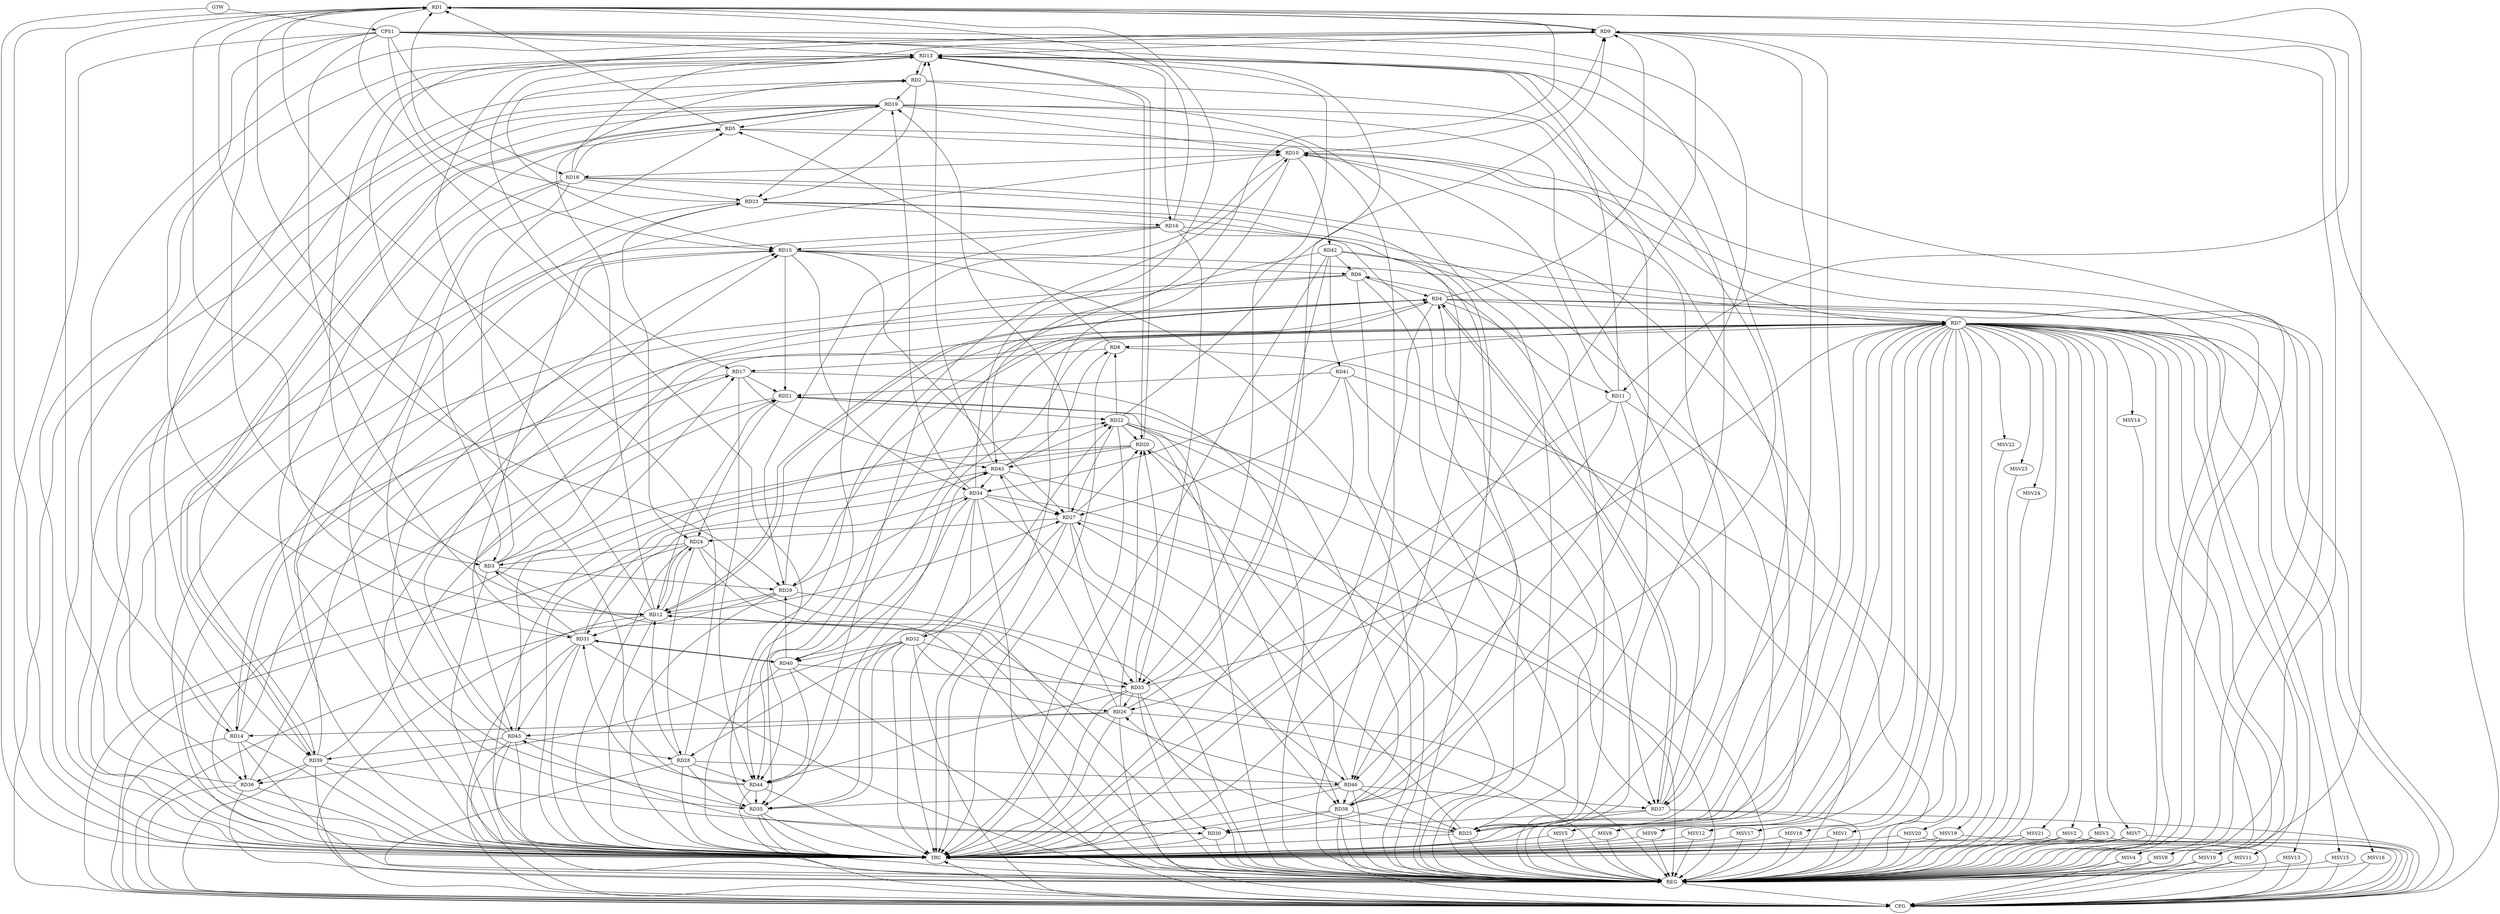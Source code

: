strict digraph G {
  RD1 [ label="RD1" ];
  RD2 [ label="RD2" ];
  RD3 [ label="RD3" ];
  RD4 [ label="RD4" ];
  RD5 [ label="RD5" ];
  RD6 [ label="RD6" ];
  RD7 [ label="RD7" ];
  RD8 [ label="RD8" ];
  RD9 [ label="RD9" ];
  RD10 [ label="RD10" ];
  RD11 [ label="RD11" ];
  RD12 [ label="RD12" ];
  RD13 [ label="RD13" ];
  RD14 [ label="RD14" ];
  RD15 [ label="RD15" ];
  RD16 [ label="RD16" ];
  RD17 [ label="RD17" ];
  RD18 [ label="RD18" ];
  RD19 [ label="RD19" ];
  RD20 [ label="RD20" ];
  RD21 [ label="RD21" ];
  RD22 [ label="RD22" ];
  RD23 [ label="RD23" ];
  RD24 [ label="RD24" ];
  RD25 [ label="RD25" ];
  RD26 [ label="RD26" ];
  RD27 [ label="RD27" ];
  RD28 [ label="RD28" ];
  RD29 [ label="RD29" ];
  RD30 [ label="RD30" ];
  RD31 [ label="RD31" ];
  RD32 [ label="RD32" ];
  RD33 [ label="RD33" ];
  RD34 [ label="RD34" ];
  RD35 [ label="RD35" ];
  RD36 [ label="RD36" ];
  RD37 [ label="RD37" ];
  RD38 [ label="RD38" ];
  RD39 [ label="RD39" ];
  RD40 [ label="RD40" ];
  RD41 [ label="RD41" ];
  RD42 [ label="RD42" ];
  RD43 [ label="RD43" ];
  RD44 [ label="RD44" ];
  RD45 [ label="RD45" ];
  RD46 [ label="RD46" ];
  CPS1 [ label="CPS1" ];
  GTW [ label="GTW" ];
  REG [ label="REG" ];
  CFG [ label="CFG" ];
  TRC [ label="TRC" ];
  MSV1 [ label="MSV1" ];
  MSV2 [ label="MSV2" ];
  MSV3 [ label="MSV3" ];
  MSV4 [ label="MSV4" ];
  MSV5 [ label="MSV5" ];
  MSV6 [ label="MSV6" ];
  MSV7 [ label="MSV7" ];
  MSV8 [ label="MSV8" ];
  MSV9 [ label="MSV9" ];
  MSV10 [ label="MSV10" ];
  MSV11 [ label="MSV11" ];
  MSV12 [ label="MSV12" ];
  MSV13 [ label="MSV13" ];
  MSV14 [ label="MSV14" ];
  MSV15 [ label="MSV15" ];
  MSV16 [ label="MSV16" ];
  MSV17 [ label="MSV17" ];
  MSV18 [ label="MSV18" ];
  MSV19 [ label="MSV19" ];
  MSV20 [ label="MSV20" ];
  MSV21 [ label="MSV21" ];
  MSV22 [ label="MSV22" ];
  MSV23 [ label="MSV23" ];
  MSV24 [ label="MSV24" ];
  RD5 -> RD1;
  RD1 -> RD9;
  RD9 -> RD1;
  RD1 -> RD11;
  RD1 -> RD12;
  RD16 -> RD1;
  RD23 -> RD1;
  RD28 -> RD1;
  RD1 -> RD29;
  RD34 -> RD1;
  RD1 -> RD35;
  RD36 -> RD1;
  RD44 -> RD1;
  RD1 -> RD45;
  RD12 -> RD2;
  RD2 -> RD13;
  RD13 -> RD2;
  RD14 -> RD2;
  RD2 -> RD19;
  RD2 -> RD23;
  RD2 -> RD25;
  RD3 -> RD5;
  RD3 -> RD7;
  RD3 -> RD9;
  RD13 -> RD3;
  RD3 -> RD17;
  RD24 -> RD3;
  RD3 -> RD29;
  RD31 -> RD3;
  RD6 -> RD4;
  RD4 -> RD7;
  RD4 -> RD9;
  RD4 -> RD11;
  RD4 -> RD12;
  RD12 -> RD4;
  RD14 -> RD4;
  RD25 -> RD4;
  RD29 -> RD4;
  RD36 -> RD4;
  RD4 -> RD37;
  RD37 -> RD4;
  RD4 -> RD44;
  RD8 -> RD5;
  RD5 -> RD10;
  RD18 -> RD5;
  RD19 -> RD5;
  RD6 -> RD14;
  RD15 -> RD6;
  RD6 -> RD25;
  RD37 -> RD6;
  RD42 -> RD6;
  RD7 -> RD8;
  RD7 -> RD10;
  RD15 -> RD7;
  RD25 -> RD7;
  RD7 -> RD29;
  RD33 -> RD7;
  RD7 -> RD34;
  RD7 -> RD40;
  RD7 -> RD43;
  RD7 -> RD44;
  RD8 -> RD17;
  RD22 -> RD8;
  RD45 -> RD8;
  RD10 -> RD9;
  RD9 -> RD13;
  RD9 -> RD14;
  RD18 -> RD9;
  RD22 -> RD9;
  RD25 -> RD9;
  RD9 -> RD37;
  RD11 -> RD10;
  RD10 -> RD18;
  RD19 -> RD10;
  RD31 -> RD10;
  RD35 -> RD10;
  RD10 -> RD37;
  RD10 -> RD42;
  RD10 -> RD44;
  RD11 -> RD13;
  RD11 -> RD26;
  RD11 -> RD30;
  RD12 -> RD13;
  RD12 -> RD21;
  RD12 -> RD24;
  RD24 -> RD12;
  RD12 -> RD27;
  RD28 -> RD12;
  RD29 -> RD12;
  RD12 -> RD31;
  RD46 -> RD12;
  RD13 -> RD15;
  RD13 -> RD17;
  RD13 -> RD20;
  RD20 -> RD13;
  RD26 -> RD13;
  RD13 -> RD33;
  RD38 -> RD13;
  RD13 -> RD39;
  RD45 -> RD13;
  RD14 -> RD17;
  RD26 -> RD14;
  RD14 -> RD36;
  RD16 -> RD15;
  RD15 -> RD21;
  RD15 -> RD27;
  RD15 -> RD34;
  RD35 -> RD15;
  RD39 -> RD15;
  RD43 -> RD15;
  RD23 -> RD16;
  RD16 -> RD29;
  RD16 -> RD33;
  RD16 -> RD38;
  RD17 -> RD21;
  RD17 -> RD44;
  RD17 -> RD45;
  RD18 -> RD23;
  RD18 -> RD35;
  RD18 -> RD39;
  RD18 -> RD46;
  RD19 -> RD23;
  RD19 -> RD25;
  RD27 -> RD19;
  RD34 -> RD19;
  RD19 -> RD36;
  RD19 -> RD38;
  RD19 -> RD39;
  RD39 -> RD19;
  RD22 -> RD20;
  RD26 -> RD20;
  RD27 -> RD20;
  RD33 -> RD20;
  RD20 -> RD45;
  RD46 -> RD20;
  RD21 -> RD22;
  RD21 -> RD24;
  RD38 -> RD21;
  RD39 -> RD21;
  RD41 -> RD21;
  RD22 -> RD27;
  RD32 -> RD22;
  RD22 -> RD37;
  RD22 -> RD38;
  RD43 -> RD22;
  RD45 -> RD22;
  RD23 -> RD24;
  RD43 -> RD23;
  RD23 -> RD46;
  RD27 -> RD24;
  RD24 -> RD28;
  RD24 -> RD33;
  RD25 -> RD26;
  RD25 -> RD27;
  RD38 -> RD25;
  RD42 -> RD25;
  RD46 -> RD25;
  RD32 -> RD26;
  RD33 -> RD26;
  RD26 -> RD43;
  RD26 -> RD45;
  RD27 -> RD32;
  RD27 -> RD33;
  RD34 -> RD27;
  RD27 -> RD38;
  RD41 -> RD27;
  RD45 -> RD27;
  RD32 -> RD28;
  RD28 -> RD35;
  RD43 -> RD28;
  RD28 -> RD44;
  RD28 -> RD46;
  RD29 -> RD34;
  RD40 -> RD29;
  RD33 -> RD30;
  RD37 -> RD30;
  RD38 -> RD30;
  RD39 -> RD30;
  RD30 -> RD43;
  RD34 -> RD31;
  RD31 -> RD40;
  RD40 -> RD31;
  RD31 -> RD43;
  RD44 -> RD31;
  RD31 -> RD45;
  RD32 -> RD35;
  RD32 -> RD36;
  RD32 -> RD40;
  RD40 -> RD33;
  RD42 -> RD33;
  RD33 -> RD44;
  RD34 -> RD35;
  RD34 -> RD40;
  RD45 -> RD34;
  RD34 -> RD46;
  RD42 -> RD35;
  RD44 -> RD35;
  RD46 -> RD35;
  RD39 -> RD36;
  RD41 -> RD37;
  RD46 -> RD37;
  RD46 -> RD38;
  RD43 -> RD39;
  RD40 -> RD44;
  RD42 -> RD41;
  RD44 -> RD45;
  CPS1 -> RD16;
  CPS1 -> RD18;
  CPS1 -> RD15;
  CPS1 -> RD46;
  CPS1 -> RD13;
  CPS1 -> RD25;
  CPS1 -> RD12;
  CPS1 -> RD31;
  CPS1 -> RD3;
  GTW -> CPS1;
  RD1 -> REG;
  RD2 -> REG;
  RD3 -> REG;
  RD4 -> REG;
  RD5 -> REG;
  RD6 -> REG;
  RD7 -> REG;
  RD8 -> REG;
  RD9 -> REG;
  RD10 -> REG;
  RD11 -> REG;
  RD12 -> REG;
  RD13 -> REG;
  RD14 -> REG;
  RD15 -> REG;
  RD16 -> REG;
  RD17 -> REG;
  RD18 -> REG;
  RD19 -> REG;
  RD20 -> REG;
  RD21 -> REG;
  RD22 -> REG;
  RD23 -> REG;
  RD24 -> REG;
  RD25 -> REG;
  RD26 -> REG;
  RD27 -> REG;
  RD28 -> REG;
  RD29 -> REG;
  RD30 -> REG;
  RD31 -> REG;
  RD32 -> REG;
  RD33 -> REG;
  RD34 -> REG;
  RD35 -> REG;
  RD36 -> REG;
  RD37 -> REG;
  RD38 -> REG;
  RD39 -> REG;
  RD40 -> REG;
  RD41 -> REG;
  RD42 -> REG;
  RD43 -> REG;
  RD44 -> REG;
  RD45 -> REG;
  RD46 -> REG;
  CPS1 -> REG;
  RD26 -> CFG;
  RD4 -> CFG;
  RD43 -> CFG;
  RD39 -> CFG;
  RD14 -> CFG;
  RD38 -> CFG;
  RD20 -> CFG;
  RD29 -> CFG;
  RD35 -> CFG;
  RD34 -> CFG;
  RD12 -> CFG;
  RD31 -> CFG;
  RD9 -> CFG;
  RD7 -> CFG;
  RD24 -> CFG;
  RD32 -> CFG;
  RD36 -> CFG;
  RD37 -> CFG;
  RD19 -> CFG;
  REG -> CFG;
  RD1 -> TRC;
  RD2 -> TRC;
  RD3 -> TRC;
  RD4 -> TRC;
  RD5 -> TRC;
  RD6 -> TRC;
  RD7 -> TRC;
  RD8 -> TRC;
  RD9 -> TRC;
  RD10 -> TRC;
  RD11 -> TRC;
  RD12 -> TRC;
  RD13 -> TRC;
  RD14 -> TRC;
  RD15 -> TRC;
  RD16 -> TRC;
  RD17 -> TRC;
  RD18 -> TRC;
  RD19 -> TRC;
  RD20 -> TRC;
  RD21 -> TRC;
  RD22 -> TRC;
  RD23 -> TRC;
  RD24 -> TRC;
  RD25 -> TRC;
  RD26 -> TRC;
  RD27 -> TRC;
  RD28 -> TRC;
  RD29 -> TRC;
  RD30 -> TRC;
  RD31 -> TRC;
  RD32 -> TRC;
  RD33 -> TRC;
  RD34 -> TRC;
  RD35 -> TRC;
  RD36 -> TRC;
  RD37 -> TRC;
  RD38 -> TRC;
  RD39 -> TRC;
  RD40 -> TRC;
  RD41 -> TRC;
  RD42 -> TRC;
  RD43 -> TRC;
  RD44 -> TRC;
  RD45 -> TRC;
  RD46 -> TRC;
  CPS1 -> TRC;
  GTW -> TRC;
  CFG -> TRC;
  TRC -> REG;
  RD7 -> MSV1;
  MSV1 -> REG;
  MSV1 -> TRC;
  RD7 -> MSV2;
  RD7 -> MSV3;
  RD7 -> MSV4;
  RD7 -> MSV5;
  RD7 -> MSV6;
  RD7 -> MSV7;
  MSV2 -> REG;
  MSV2 -> TRC;
  MSV2 -> CFG;
  MSV3 -> REG;
  MSV3 -> TRC;
  MSV3 -> CFG;
  MSV4 -> REG;
  MSV4 -> CFG;
  MSV5 -> REG;
  MSV5 -> TRC;
  MSV6 -> REG;
  MSV6 -> TRC;
  MSV7 -> REG;
  MSV7 -> TRC;
  MSV7 -> CFG;
  RD7 -> MSV8;
  RD7 -> MSV9;
  MSV8 -> REG;
  MSV8 -> CFG;
  MSV9 -> REG;
  MSV9 -> TRC;
  RD7 -> MSV10;
  MSV10 -> REG;
  MSV10 -> CFG;
  RD7 -> MSV11;
  MSV11 -> REG;
  MSV11 -> CFG;
  RD7 -> MSV12;
  RD7 -> MSV13;
  RD7 -> MSV14;
  RD7 -> MSV15;
  MSV12 -> REG;
  MSV12 -> TRC;
  MSV13 -> REG;
  MSV13 -> CFG;
  MSV14 -> REG;
  MSV15 -> REG;
  MSV15 -> CFG;
  RD7 -> MSV16;
  RD7 -> MSV17;
  RD7 -> MSV18;
  MSV16 -> REG;
  MSV16 -> CFG;
  MSV17 -> REG;
  MSV17 -> TRC;
  MSV18 -> REG;
  MSV18 -> TRC;
  RD7 -> MSV19;
  MSV19 -> REG;
  MSV19 -> TRC;
  MSV19 -> CFG;
  RD7 -> MSV20;
  RD7 -> MSV21;
  MSV20 -> REG;
  MSV20 -> TRC;
  MSV20 -> CFG;
  MSV21 -> REG;
  MSV21 -> TRC;
  MSV21 -> CFG;
  RD7 -> MSV22;
  MSV22 -> REG;
  RD7 -> MSV23;
  RD7 -> MSV24;
  MSV23 -> REG;
  MSV24 -> REG;
}
